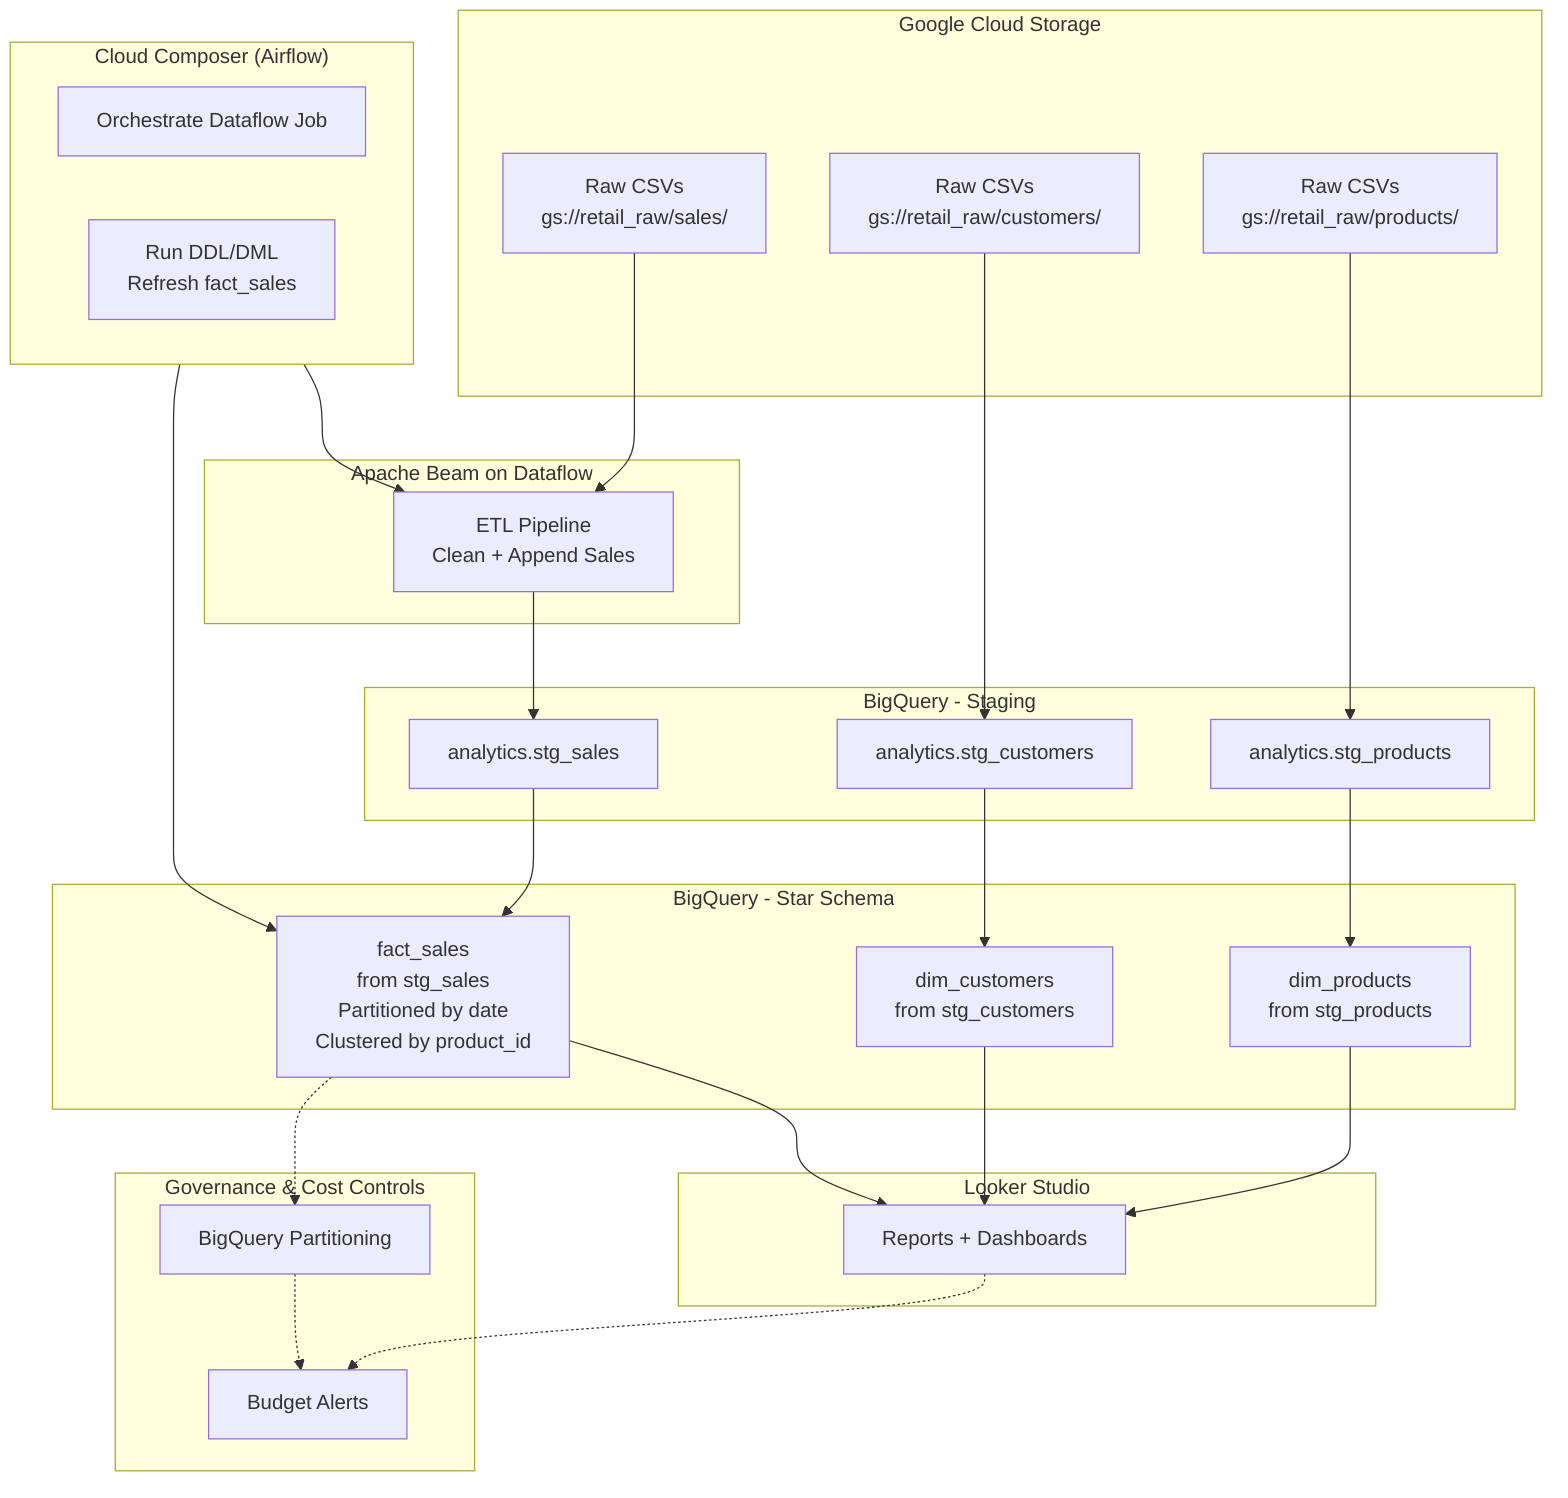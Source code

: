 flowchart TD
    subgraph GCS["Google Cloud Storage"]
        A[Raw CSVs<br/>gs://retail_raw/sales/]
        A1[Raw CSVs<br/>gs://retail_raw/customers/]
        A2[Raw CSVs<br/>gs://retail_raw/products/]
    end

    subgraph Dataflow["Apache Beam on Dataflow"]
        B[ETL Pipeline<br/>Clean + Append Sales]
    end

    subgraph BQ_Staging["BigQuery - Staging"]
        C1[analytics.stg_sales]
        C2[analytics.stg_customers]
        C3[analytics.stg_products]
    end

    subgraph BQ_Star["BigQuery - Star Schema"]
        D1[dim_customers<br/>from stg_customers]
        D2[dim_products<br/>from stg_products]
        D3[fact_sales<br/>from stg_sales<br/>Partitioned by date<br/>Clustered by product_id]
    end

    subgraph Composer["Cloud Composer (Airflow)"]
        E1[Orchestrate Dataflow Job]
        E2[Run DDL/DML<br/>Refresh fact_sales]
    end

    subgraph Visualization["Looker Studio"]
        F[Reports + Dashboards]
    end

    subgraph Controls["Governance & Cost Controls"]
        G1[BigQuery Partitioning]
        G2[Budget Alerts]
    end

    %% Sales flow (via DAG + Dataflow)
    A --> B
    B --> C1
    C1 --> D3
    Composer --> B
    Composer --> D3

    %% Customers + Products (direct staging → dims)
    A1 --> C2
    A2 --> C3
    C2 --> D1
    C3 --> D2

    %% Reporting + governance
    D1 --> F
    D2 --> F
    D3 --> F
    D3 -.-> G1
    G1 -.-> G2
    F -.-> G2